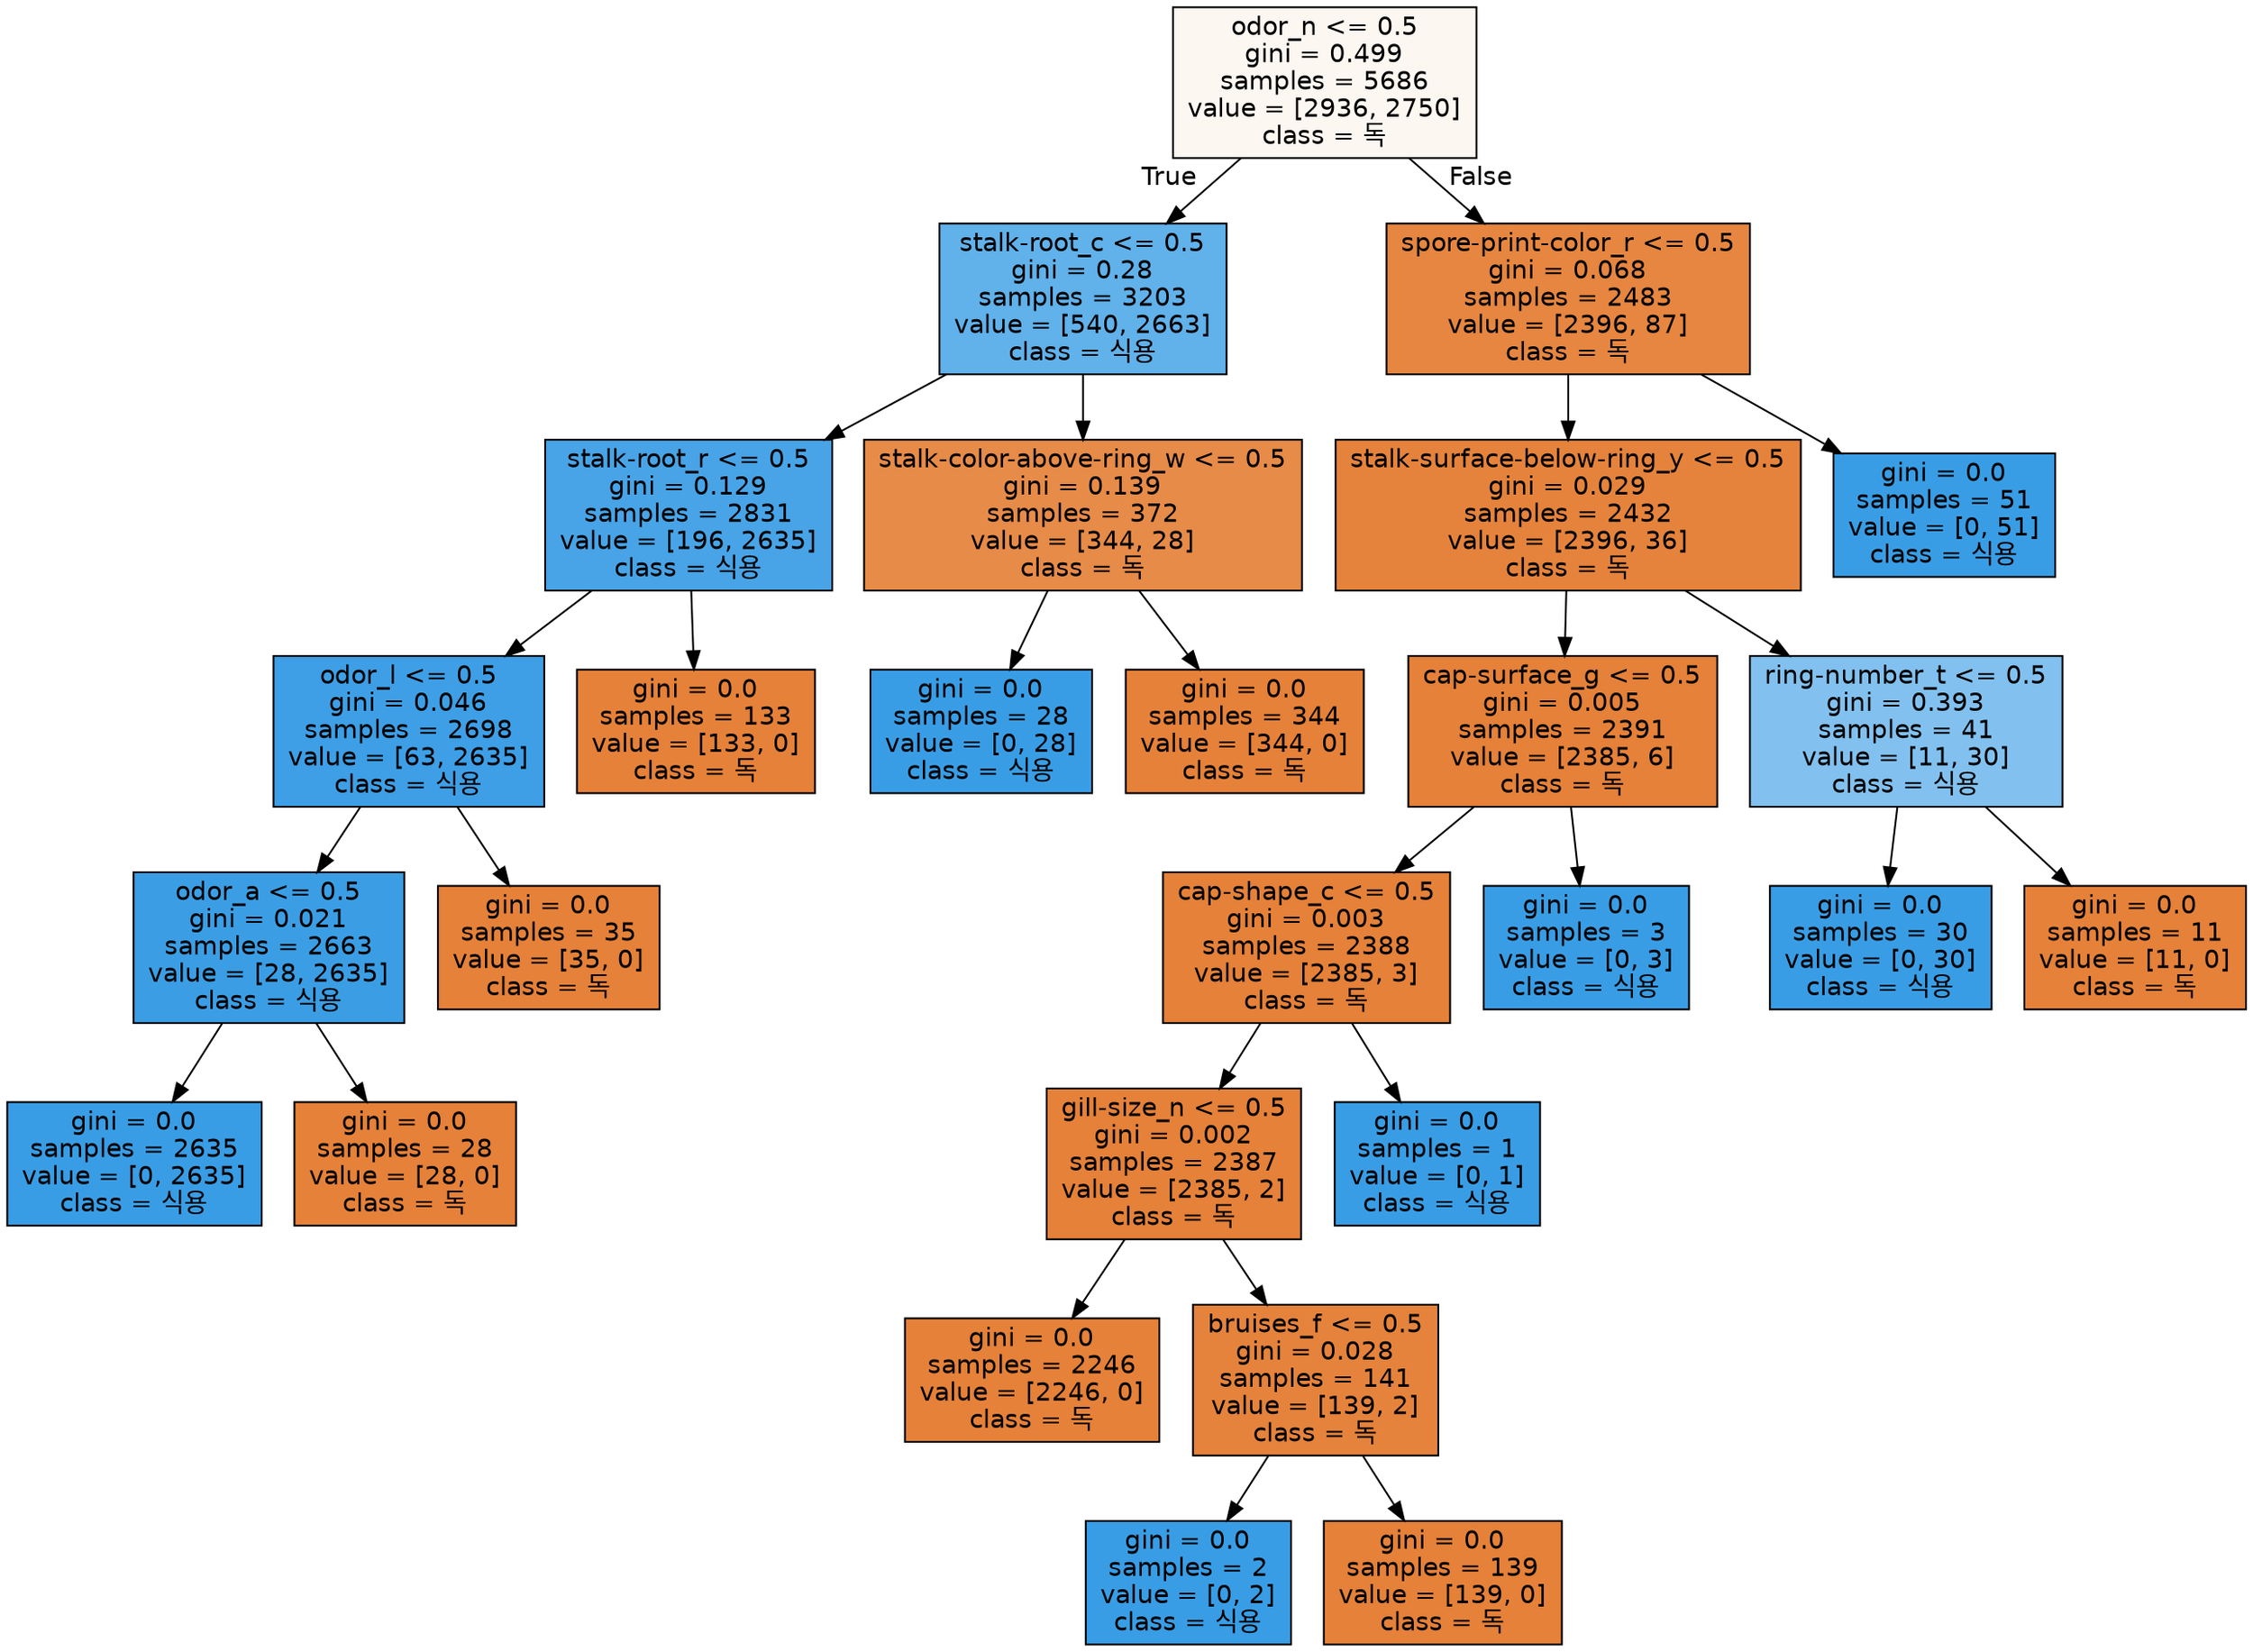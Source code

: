 digraph Tree {
node [shape=box, style="filled", color="black", fontname="helvetica"] ;
edge [fontname="helvetica"] ;
0 [label="odor_n <= 0.5\ngini = 0.499\nsamples = 5686\nvalue = [2936, 2750]\nclass = 독", fillcolor="#fdf7f2"] ;
1 [label="stalk-root_c <= 0.5\ngini = 0.28\nsamples = 3203\nvalue = [540, 2663]\nclass = 식용", fillcolor="#61b1ea"] ;
0 -> 1 [labeldistance=2.5, labelangle=45, headlabel="True"] ;
2 [label="stalk-root_r <= 0.5\ngini = 0.129\nsamples = 2831\nvalue = [196, 2635]\nclass = 식용", fillcolor="#48a4e7"] ;
1 -> 2 ;
3 [label="odor_l <= 0.5\ngini = 0.046\nsamples = 2698\nvalue = [63, 2635]\nclass = 식용", fillcolor="#3e9fe6"] ;
2 -> 3 ;
4 [label="odor_a <= 0.5\ngini = 0.021\nsamples = 2663\nvalue = [28, 2635]\nclass = 식용", fillcolor="#3b9ee5"] ;
3 -> 4 ;
5 [label="gini = 0.0\nsamples = 2635\nvalue = [0, 2635]\nclass = 식용", fillcolor="#399de5"] ;
4 -> 5 ;
6 [label="gini = 0.0\nsamples = 28\nvalue = [28, 0]\nclass = 독", fillcolor="#e58139"] ;
4 -> 6 ;
7 [label="gini = 0.0\nsamples = 35\nvalue = [35, 0]\nclass = 독", fillcolor="#e58139"] ;
3 -> 7 ;
8 [label="gini = 0.0\nsamples = 133\nvalue = [133, 0]\nclass = 독", fillcolor="#e58139"] ;
2 -> 8 ;
9 [label="stalk-color-above-ring_w <= 0.5\ngini = 0.139\nsamples = 372\nvalue = [344, 28]\nclass = 독", fillcolor="#e78b49"] ;
1 -> 9 ;
10 [label="gini = 0.0\nsamples = 28\nvalue = [0, 28]\nclass = 식용", fillcolor="#399de5"] ;
9 -> 10 ;
11 [label="gini = 0.0\nsamples = 344\nvalue = [344, 0]\nclass = 독", fillcolor="#e58139"] ;
9 -> 11 ;
12 [label="spore-print-color_r <= 0.5\ngini = 0.068\nsamples = 2483\nvalue = [2396, 87]\nclass = 독", fillcolor="#e68640"] ;
0 -> 12 [labeldistance=2.5, labelangle=-45, headlabel="False"] ;
13 [label="stalk-surface-below-ring_y <= 0.5\ngini = 0.029\nsamples = 2432\nvalue = [2396, 36]\nclass = 독", fillcolor="#e5833c"] ;
12 -> 13 ;
14 [label="cap-surface_g <= 0.5\ngini = 0.005\nsamples = 2391\nvalue = [2385, 6]\nclass = 독", fillcolor="#e58139"] ;
13 -> 14 ;
15 [label="cap-shape_c <= 0.5\ngini = 0.003\nsamples = 2388\nvalue = [2385, 3]\nclass = 독", fillcolor="#e58139"] ;
14 -> 15 ;
16 [label="gill-size_n <= 0.5\ngini = 0.002\nsamples = 2387\nvalue = [2385, 2]\nclass = 독", fillcolor="#e58139"] ;
15 -> 16 ;
17 [label="gini = 0.0\nsamples = 2246\nvalue = [2246, 0]\nclass = 독", fillcolor="#e58139"] ;
16 -> 17 ;
18 [label="bruises_f <= 0.5\ngini = 0.028\nsamples = 141\nvalue = [139, 2]\nclass = 독", fillcolor="#e5833c"] ;
16 -> 18 ;
19 [label="gini = 0.0\nsamples = 2\nvalue = [0, 2]\nclass = 식용", fillcolor="#399de5"] ;
18 -> 19 ;
20 [label="gini = 0.0\nsamples = 139\nvalue = [139, 0]\nclass = 독", fillcolor="#e58139"] ;
18 -> 20 ;
21 [label="gini = 0.0\nsamples = 1\nvalue = [0, 1]\nclass = 식용", fillcolor="#399de5"] ;
15 -> 21 ;
22 [label="gini = 0.0\nsamples = 3\nvalue = [0, 3]\nclass = 식용", fillcolor="#399de5"] ;
14 -> 22 ;
23 [label="ring-number_t <= 0.5\ngini = 0.393\nsamples = 41\nvalue = [11, 30]\nclass = 식용", fillcolor="#82c1ef"] ;
13 -> 23 ;
24 [label="gini = 0.0\nsamples = 30\nvalue = [0, 30]\nclass = 식용", fillcolor="#399de5"] ;
23 -> 24 ;
25 [label="gini = 0.0\nsamples = 11\nvalue = [11, 0]\nclass = 독", fillcolor="#e58139"] ;
23 -> 25 ;
26 [label="gini = 0.0\nsamples = 51\nvalue = [0, 51]\nclass = 식용", fillcolor="#399de5"] ;
12 -> 26 ;
}